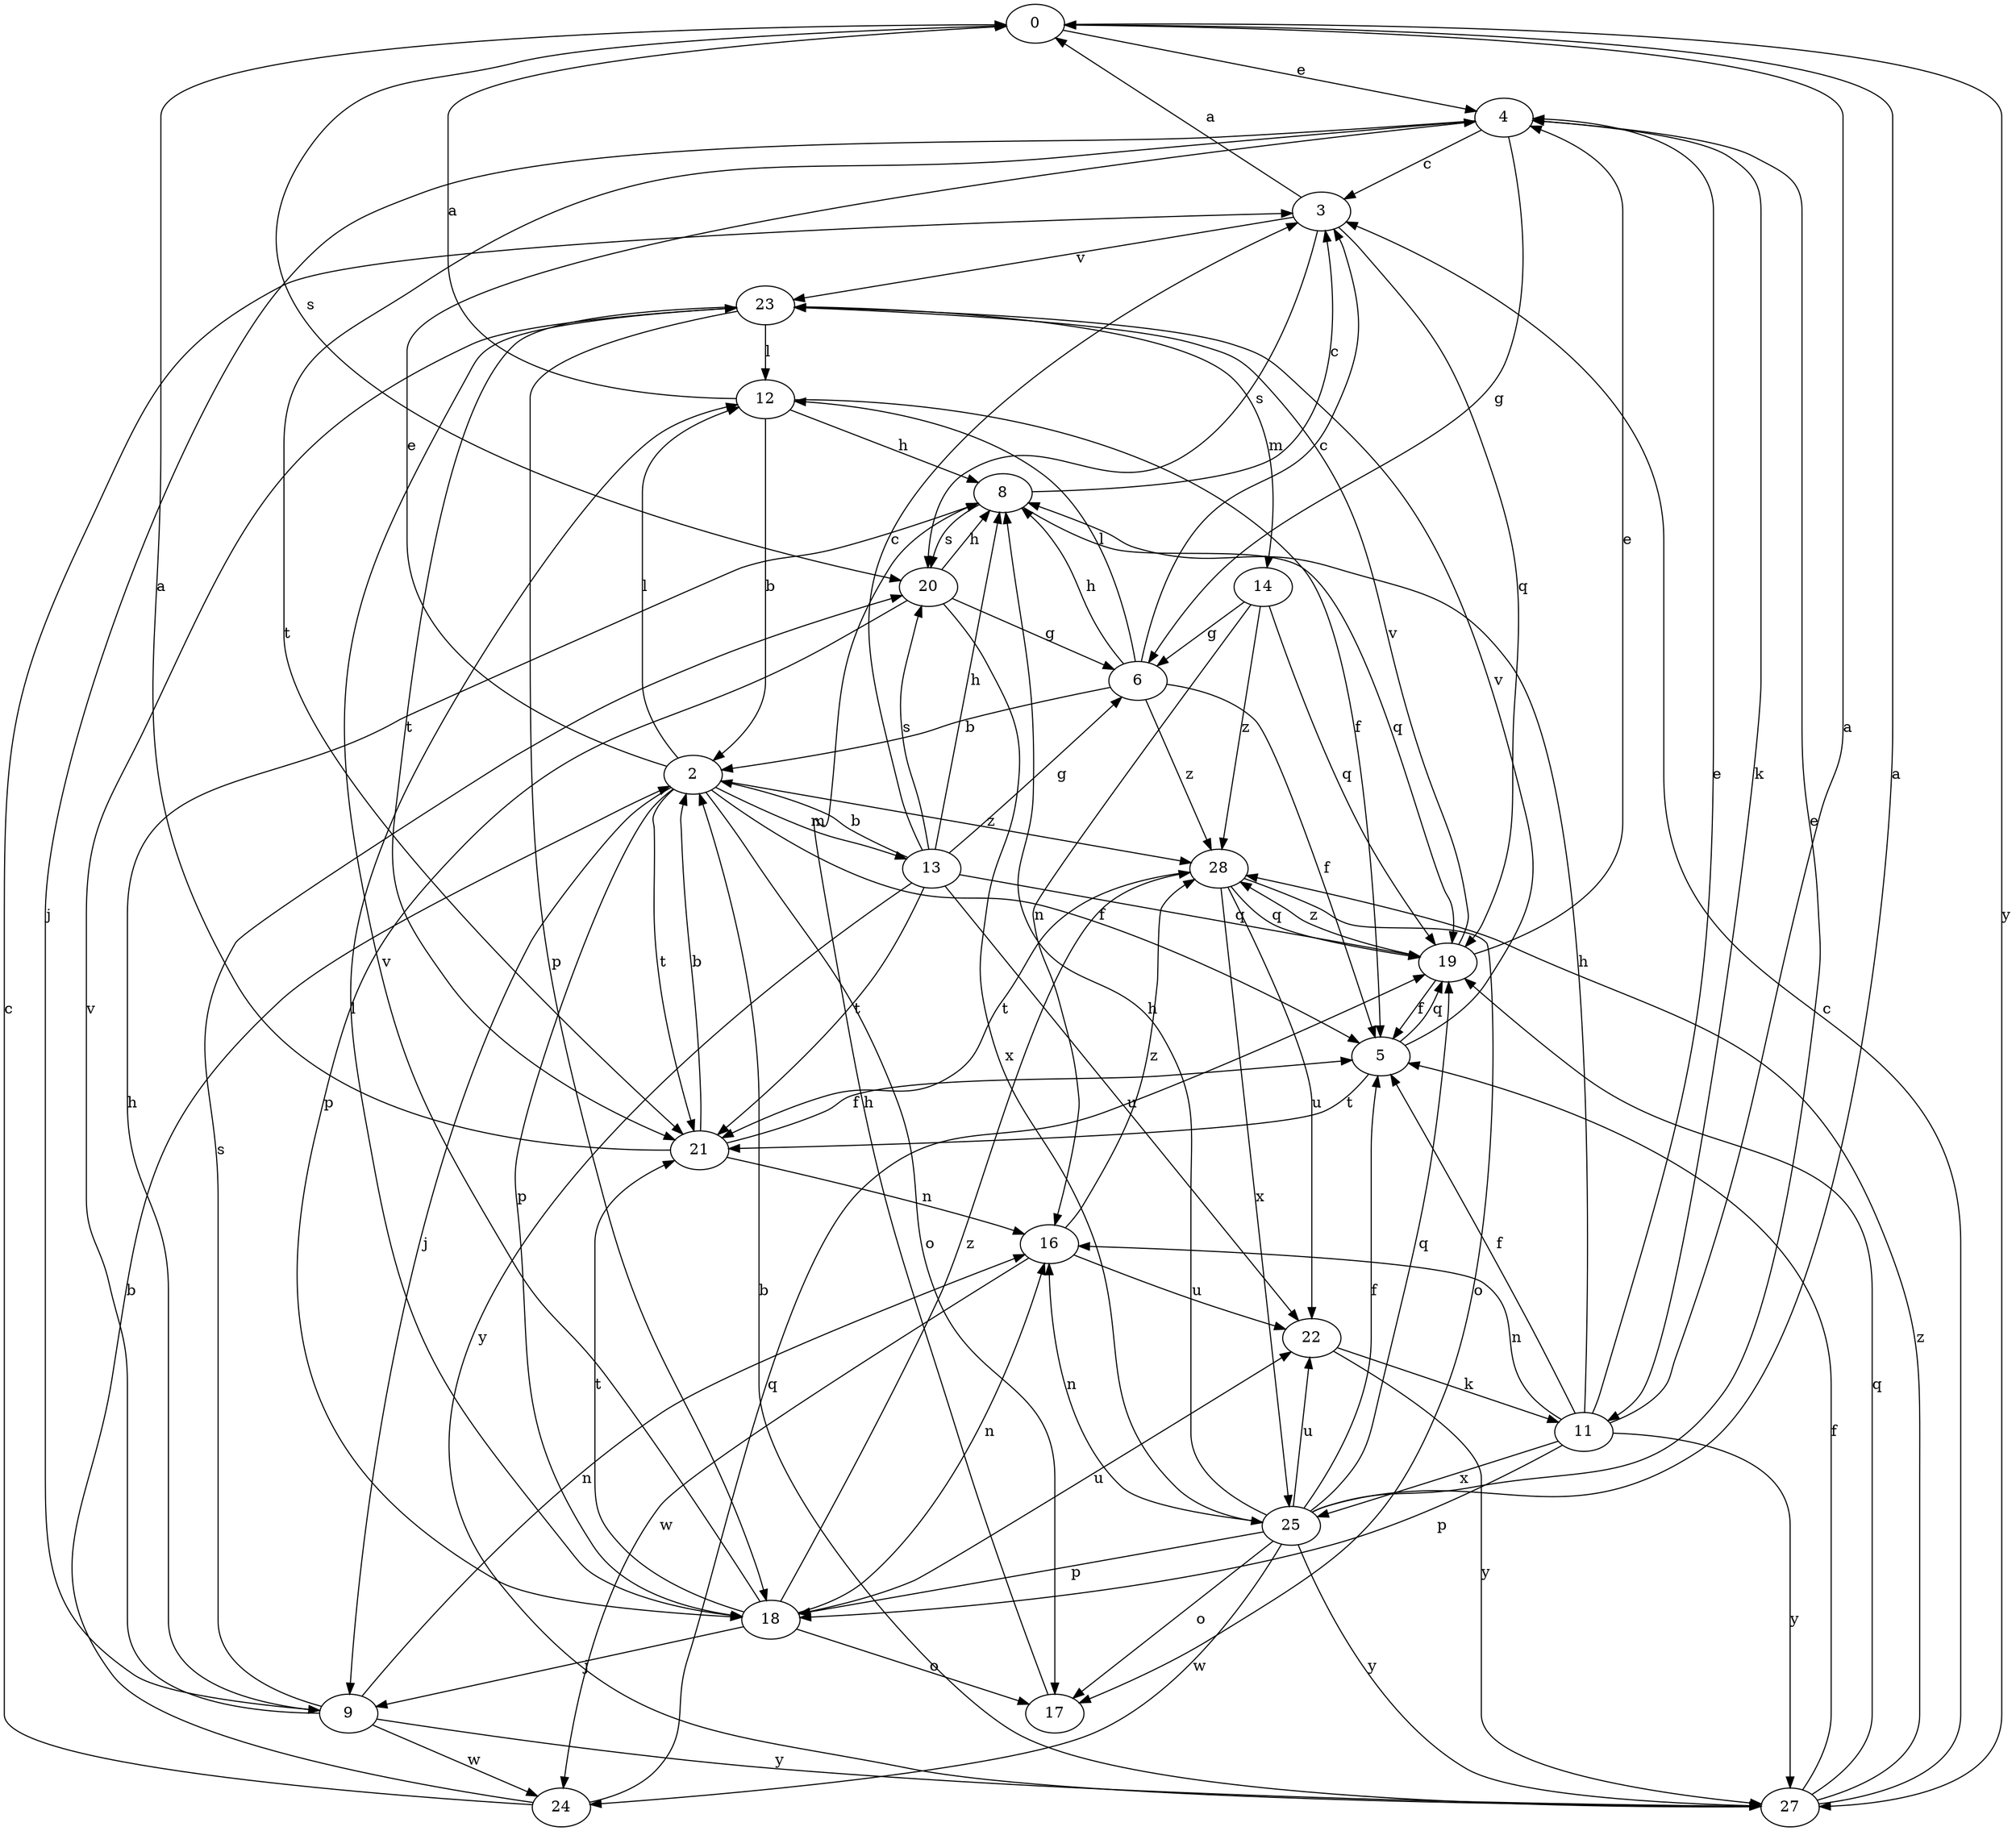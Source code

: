 strict digraph  {
0;
2;
3;
4;
5;
6;
8;
9;
11;
12;
13;
14;
16;
17;
18;
19;
20;
21;
22;
23;
24;
25;
27;
28;
0 -> 4  [label=e];
0 -> 20  [label=s];
0 -> 27  [label=y];
2 -> 4  [label=e];
2 -> 5  [label=f];
2 -> 9  [label=j];
2 -> 12  [label=l];
2 -> 13  [label=m];
2 -> 17  [label=o];
2 -> 18  [label=p];
2 -> 21  [label=t];
2 -> 28  [label=z];
3 -> 0  [label=a];
3 -> 19  [label=q];
3 -> 20  [label=s];
3 -> 23  [label=v];
4 -> 3  [label=c];
4 -> 6  [label=g];
4 -> 9  [label=j];
4 -> 11  [label=k];
4 -> 21  [label=t];
5 -> 19  [label=q];
5 -> 21  [label=t];
5 -> 23  [label=v];
6 -> 2  [label=b];
6 -> 3  [label=c];
6 -> 5  [label=f];
6 -> 8  [label=h];
6 -> 12  [label=l];
6 -> 28  [label=z];
8 -> 3  [label=c];
8 -> 19  [label=q];
8 -> 20  [label=s];
9 -> 8  [label=h];
9 -> 16  [label=n];
9 -> 20  [label=s];
9 -> 23  [label=v];
9 -> 24  [label=w];
9 -> 27  [label=y];
11 -> 0  [label=a];
11 -> 4  [label=e];
11 -> 5  [label=f];
11 -> 8  [label=h];
11 -> 16  [label=n];
11 -> 18  [label=p];
11 -> 25  [label=x];
11 -> 27  [label=y];
12 -> 0  [label=a];
12 -> 2  [label=b];
12 -> 5  [label=f];
12 -> 8  [label=h];
13 -> 2  [label=b];
13 -> 3  [label=c];
13 -> 6  [label=g];
13 -> 8  [label=h];
13 -> 19  [label=q];
13 -> 20  [label=s];
13 -> 21  [label=t];
13 -> 22  [label=u];
13 -> 27  [label=y];
14 -> 6  [label=g];
14 -> 16  [label=n];
14 -> 19  [label=q];
14 -> 28  [label=z];
16 -> 22  [label=u];
16 -> 24  [label=w];
16 -> 28  [label=z];
17 -> 8  [label=h];
18 -> 9  [label=j];
18 -> 12  [label=l];
18 -> 16  [label=n];
18 -> 17  [label=o];
18 -> 21  [label=t];
18 -> 22  [label=u];
18 -> 23  [label=v];
18 -> 28  [label=z];
19 -> 4  [label=e];
19 -> 5  [label=f];
19 -> 23  [label=v];
19 -> 28  [label=z];
20 -> 6  [label=g];
20 -> 8  [label=h];
20 -> 18  [label=p];
20 -> 25  [label=x];
21 -> 0  [label=a];
21 -> 2  [label=b];
21 -> 5  [label=f];
21 -> 16  [label=n];
22 -> 11  [label=k];
22 -> 27  [label=y];
23 -> 12  [label=l];
23 -> 14  [label=m];
23 -> 18  [label=p];
23 -> 21  [label=t];
24 -> 2  [label=b];
24 -> 3  [label=c];
24 -> 19  [label=q];
25 -> 0  [label=a];
25 -> 4  [label=e];
25 -> 5  [label=f];
25 -> 8  [label=h];
25 -> 16  [label=n];
25 -> 17  [label=o];
25 -> 18  [label=p];
25 -> 19  [label=q];
25 -> 22  [label=u];
25 -> 24  [label=w];
25 -> 27  [label=y];
27 -> 2  [label=b];
27 -> 3  [label=c];
27 -> 5  [label=f];
27 -> 19  [label=q];
27 -> 28  [label=z];
28 -> 17  [label=o];
28 -> 19  [label=q];
28 -> 21  [label=t];
28 -> 22  [label=u];
28 -> 25  [label=x];
}
